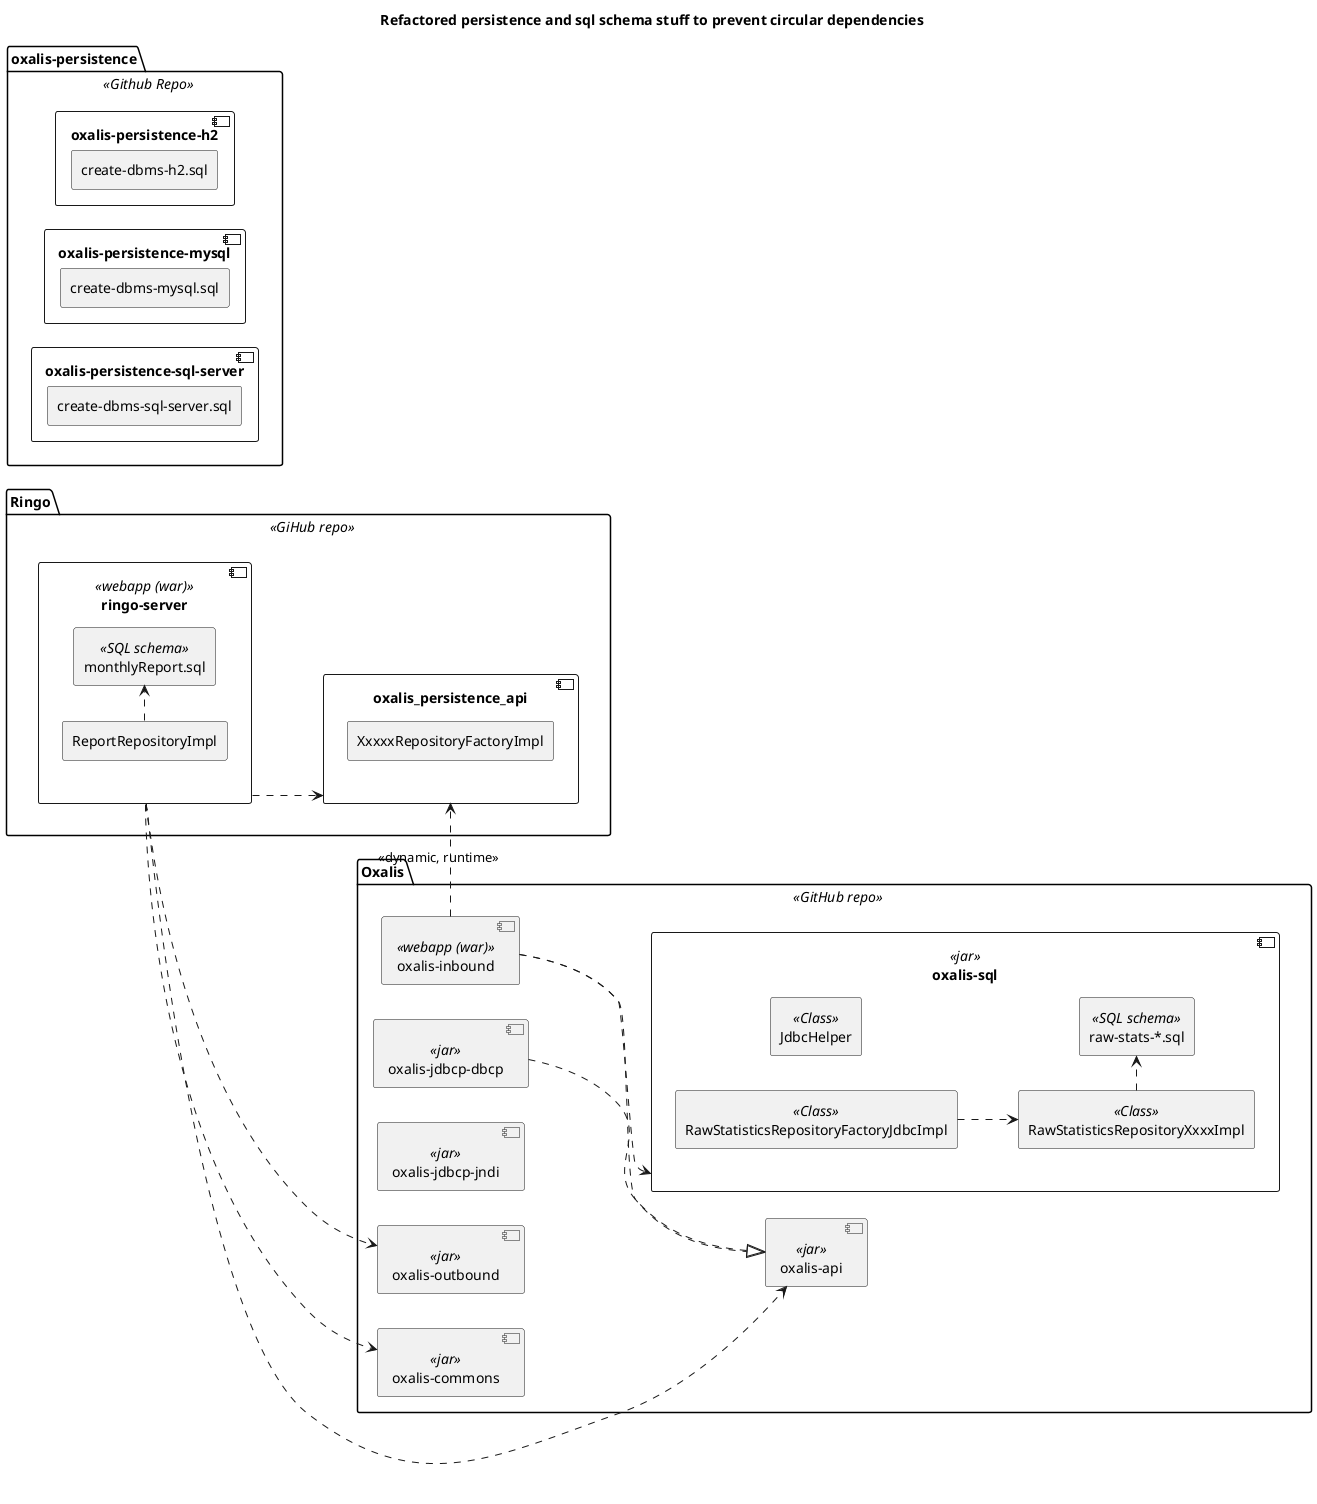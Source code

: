 @startuml

Title Refactored persistence and sql schema stuff to prevent circular dependencies
left to right direction

skinparam componentStyle uml2



package "Oxalis" <<GitHub repo>> {
    component "oxalis-inbound" as oxalis_inbound <<webapp (war)>>
    component "oxalis-api" as oxalis_api <<jar>>
    component "oxalis-sql" as oxalis_sql <<jar>> {
    rectangle "raw-stats-*.sql" as raw_stats_script <<SQL schema>>
    rectangle JdbcHelper <<Class>>
    rectangle RawStatisticsRepositoryXxxxImpl <<Class>>
    rectangle RawStatisticsRepositoryFactoryJdbcImpl <<Class>>

    RawStatisticsRepositoryFactoryJdbcImpl ..> RawStatisticsRepositoryXxxxImpl
    RawStatisticsRepositoryXxxxImpl .> raw_stats_script
    }

    component "oxalis-jdbcp-dbcp" as oxalis_jdbc_dbcp <<jar>>
    component "oxalis-jdbcp-jndi" as oxalis_jdbc_jndi <<jar>>
    component "oxalis-outbound" as oxalis_outbound <<jar>>
    component "oxalis-commons" as oxalis_commons <<jar>>

    oxalis_jdbc_dbcp ..|> oxalis_api
    oxalis_inbound ..|> oxalis_api
    oxalis_inbound ..> oxalis_sql
}

package "Ringo" <<GiHub repo>> {
    component "ringo-server" as ringo_server <<webapp (war)>>{
        rectangle "monthlyReport.sql" as monthly_report_script <<SQL schema>>
        rectangle ReportRepositoryImpl

        ReportRepositoryImpl .> monthly_report_script
    }

    ringo_server ..> oxalis_api
    ringo_server ..> oxalis_outbound
    ringo_server ..> oxalis_commons
    ringo_server ..> oxalis_persistence_api
}


package "oxalis-persistence" <<Github Repo>> {

    component "oxalis-persistence-api" as oxalis_persistence_api {
        rectangle XxxxxRepositoryFactoryImpl
    }

    component "oxalis-persistence-h2" {
        rectangle "create-dbms-h2.sql"
    }

    component "oxalis-persistence-mysql" {
        rectangle "create-dbms-mysql.sql"
    }

    component "oxalis-persistence-sql-server" {
        rectangle "create-dbms-sql-server.sql"
    }

}

oxalis_inbound ..> oxalis_persistence_api : <<dynamic, runtime>>
@enduml